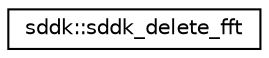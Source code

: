digraph "Graphical Class Hierarchy"
{
 // INTERACTIVE_SVG=YES
  edge [fontname="Helvetica",fontsize="10",labelfontname="Helvetica",labelfontsize="10"];
  node [fontname="Helvetica",fontsize="10",shape=record];
  rankdir="LR";
  Node1 [label="sddk::sddk_delete_fft",height=0.2,width=0.4,color="black", fillcolor="white", style="filled",URL="$interfacesddk_1_1sddk__delete__fft.html"];
}
